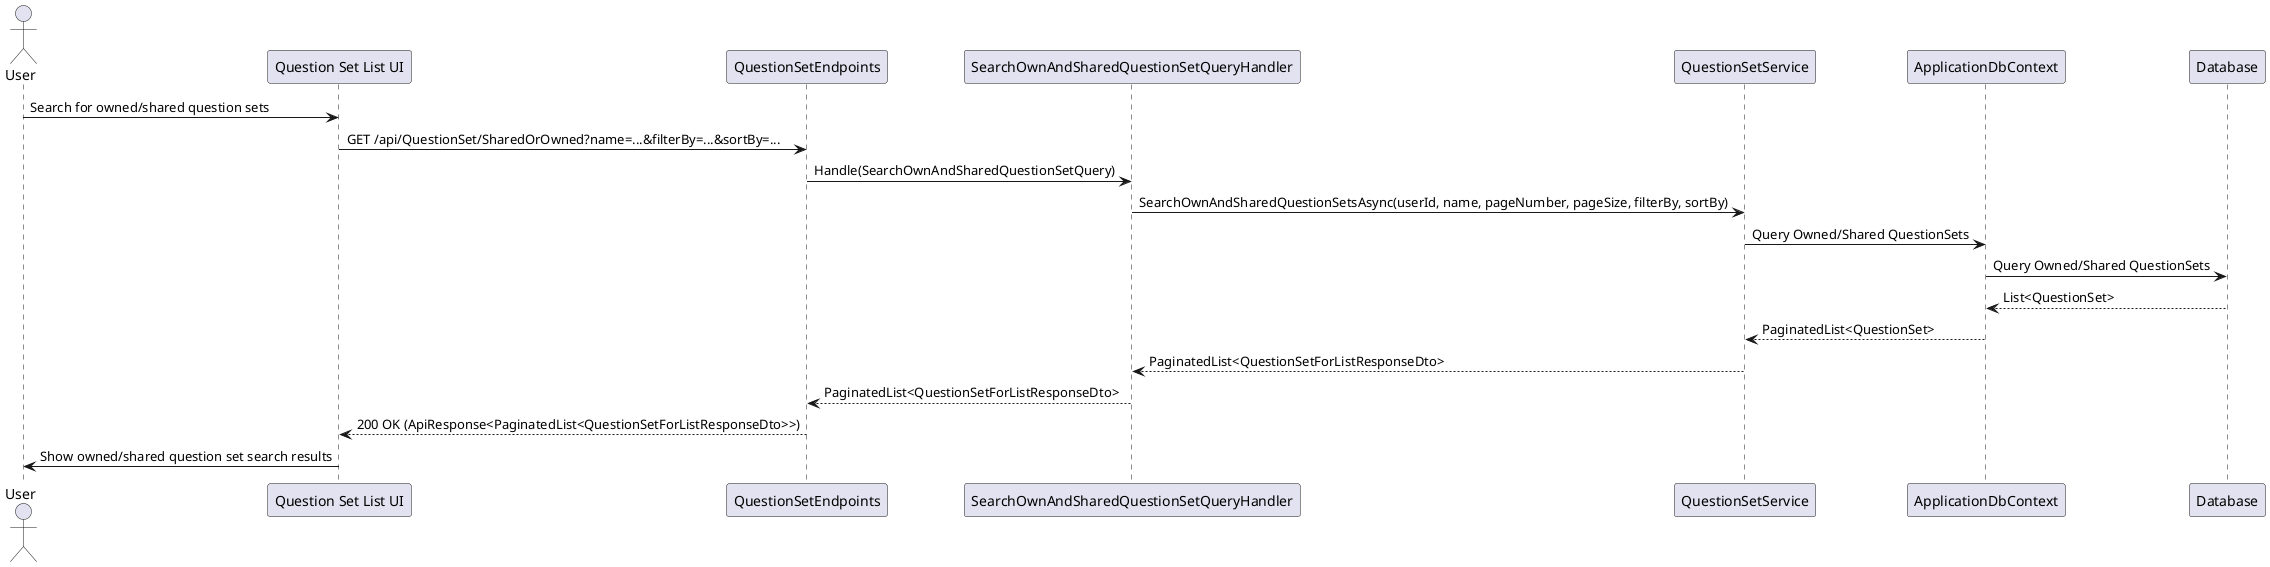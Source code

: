 @startuml
actor User
participant "Question Set List UI" as UI
participant QuestionSetEndpoints
participant SearchOwnAndSharedQuestionSetQueryHandler as Handler
participant QuestionSetService
participant ApplicationDbContext
participant Database

User -> UI : Search for owned/shared question sets
UI -> QuestionSetEndpoints : GET /api/QuestionSet/SharedOrOwned?name=...&filterBy=...&sortBy=...
QuestionSetEndpoints -> Handler : Handle(SearchOwnAndSharedQuestionSetQuery)
Handler -> QuestionSetService : SearchOwnAndSharedQuestionSetsAsync(userId, name, pageNumber, pageSize, filterBy, sortBy)
QuestionSetService -> ApplicationDbContext : Query Owned/Shared QuestionSets
ApplicationDbContext -> Database : Query Owned/Shared QuestionSets
Database --> ApplicationDbContext : List<QuestionSet>
ApplicationDbContext --> QuestionSetService : PaginatedList<QuestionSet>
QuestionSetService --> Handler : PaginatedList<QuestionSetForListResponseDto>
Handler --> QuestionSetEndpoints : PaginatedList<QuestionSetForListResponseDto>
QuestionSetEndpoints --> UI : 200 OK (ApiResponse<PaginatedList<QuestionSetForListResponseDto>>)
UI -> User : Show owned/shared question set search results

@enduml